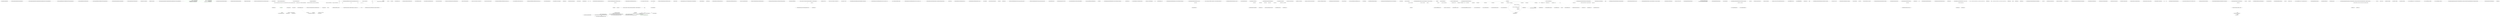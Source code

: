 digraph  {
n12 [label="Nancy.Cryptography.CryptographyConfiguration", span=""];
n0 [cluster="Nancy.Cryptography.CryptographyConfiguration.CryptographyConfiguration()", label="Entry Nancy.Cryptography.CryptographyConfiguration.CryptographyConfiguration()", span="10-10"];
n4 [cluster="Nancy.Cryptography.CryptographyConfiguration.CryptographyConfiguration(Nancy.Cryptography.IEncryptionProvider, Nancy.Cryptography.IHmacProvider)", label="Entry Nancy.Cryptography.CryptographyConfiguration.CryptographyConfiguration(Nancy.Cryptography.IEncryptionProvider, Nancy.Cryptography.IHmacProvider)", span="26-26"];
n5 [cluster="Nancy.Cryptography.RijndaelEncryptionProvider.RijndaelEncryptionProvider(Nancy.Cryptography.IKeyGenerator)", label="Entry Nancy.Cryptography.RijndaelEncryptionProvider.RijndaelEncryptionProvider(Nancy.Cryptography.IKeyGenerator)", span="19-19"];
n6 [cluster="Nancy.Cryptography.RandomKeyGenerator.RandomKeyGenerator()", label="Entry Nancy.Cryptography.RandomKeyGenerator.RandomKeyGenerator()", span="7-7"];
n7 [cluster="Nancy.Cryptography.DefaultHmacProvider.DefaultHmacProvider(Nancy.Cryptography.IKeyGenerator)", label="Entry Nancy.Cryptography.DefaultHmacProvider.DefaultHmacProvider(Nancy.Cryptography.IKeyGenerator)", span="29-29"];
n3 [cluster="Nancy.Cryptography.CryptographyConfiguration.CryptographyConfiguration()", label="Exit Nancy.Cryptography.CryptographyConfiguration.CryptographyConfiguration()", span="10-10"];
n8 [cluster="Nancy.Cryptography.NoEncryptionProvider.NoEncryptionProvider()", label="Entry Nancy.Cryptography.NoEncryptionProvider.NoEncryptionProvider()", span="9-9"];
n9 [cluster="Nancy.Cryptography.CryptographyConfiguration.CryptographyConfiguration(Nancy.Cryptography.IEncryptionProvider, Nancy.Cryptography.IHmacProvider)", label="this.EncryptionProvider = encryptionProvider", span="28-28"];
n10 [cluster="Nancy.Cryptography.CryptographyConfiguration.CryptographyConfiguration(Nancy.Cryptography.IEncryptionProvider, Nancy.Cryptography.IHmacProvider)", label="this.HmacProvider = hmacProvider", span="29-29"];
n11 [cluster="Nancy.Cryptography.CryptographyConfiguration.CryptographyConfiguration(Nancy.Cryptography.IEncryptionProvider, Nancy.Cryptography.IHmacProvider)", label="Exit Nancy.Cryptography.CryptographyConfiguration.CryptographyConfiguration(Nancy.Cryptography.IEncryptionProvider, Nancy.Cryptography.IHmacProvider)", span="26-26"];
d1 [cluster="Nancy.Cryptography.CryptographyConfiguration.CryptographyConfiguration()", color=green, community=0, label="Default = new CryptographyConfiguration(\r\n                    new RijndaelEncryptionProvider(new RandomKeyGenerator()),\r\n                    new DefaultHmacProvider(new RandomKeyGenerator()))", prediction=0, span="12-14"];
d2 [cluster="Nancy.Cryptography.CryptographyConfiguration.CryptographyConfiguration()", color=green, community=0, label="NoEncryption = new CryptographyConfiguration(\r\n                    new NoEncryptionProvider(),\r\n                    new DefaultHmacProvider(new RandomKeyGenerator()))", prediction=1, span="16-18"];
m0_0 [cluster="Nancy.Diagnostics.DiagnosticsConfiguration.DiagnosticsConfiguration()", file="DiagnosticsConfiguration.cs", label="Entry Nancy.Diagnostics.DiagnosticsConfiguration.DiagnosticsConfiguration()", span="28-28"];
m0_2 [cluster="Nancy.Diagnostics.DiagnosticsConfiguration.DiagnosticsConfiguration()", file="DiagnosticsConfiguration.cs", label="Exit Nancy.Diagnostics.DiagnosticsConfiguration.DiagnosticsConfiguration()", span="28-28"];
m0_3 [file="DiagnosticsConfiguration.cs", label="Nancy.Diagnostics.DiagnosticsConfiguration", span=""];
m1_17 [cluster="Nancy.Tests.Unit.JsonFormatterExtensionsFixtures.Should_return_a_valid_model_in_json_format()", file="EmbeddedFileResponse.cs", label="Entry Nancy.Tests.Unit.JsonFormatterExtensionsFixtures.Should_return_a_valid_model_in_json_format()", span="36-36"];
m1_26 [cluster="Unk.FirstOrDefault", file="EmbeddedFileResponse.cs", label="Entry Unk.FirstOrDefault", span=""];
m1_27 [cluster="Unk.Concat", color=green, community=0, file="EmbeddedFileResponse.cs", label="Entry Unk.Concat", prediction=2, span=""];
m1_28 [cluster="object.GetType()", file="EmbeddedFileResponse.cs", label="Entry object.GetType()", span="0-0"];
m1_29 [cluster="Unk.GetManifestResourceStream", file="EmbeddedFileResponse.cs", label="Entry Unk.GetManifestResourceStream", span=""];
m1_30 [cluster="lambda expression", file="EmbeddedFileResponse.cs", label="Entry lambda expression", span="42-42"];
m1_31 [cluster="lambda expression", file="EmbeddedFileResponse.cs", label="GetFileNameFromResourceName(resourcePath, x).Equals(name, StringComparison.OrdinalIgnoreCase)", span="42-42"];
m1_10 [cluster="lambda expression", file="EmbeddedFileResponse.cs", label="Entry lambda expression", span="22-35"];
m1_11 [cluster="lambda expression", file="EmbeddedFileResponse.cs", label="var content = \r\n                    GetResourceContent(assembly, resourcePath, name)", span="24-25"];
m1_12 [cluster="lambda expression", file="EmbeddedFileResponse.cs", label="content != null", span="27-27"];
m1_14 [cluster="lambda expression", file="EmbeddedFileResponse.cs", label="stream.Write(ErrorText, 0, ErrorText.Length)", span="33-33"];
m1_15 [cluster="lambda expression", file="EmbeddedFileResponse.cs", label="Exit lambda expression", span="22-35"];
m1_16 [cluster="Nancy.Diagnostics.EmbeddedFileResponse.GetResourceContent(System.Reflection.Assembly, string, string)", file="EmbeddedFileResponse.cs", label="Entry Nancy.Diagnostics.EmbeddedFileResponse.GetResourceContent(System.Reflection.Assembly, string, string)", span="38-38"];
m1_25 [cluster="Unk.Select", file="EmbeddedFileResponse.cs", label="Entry Unk.Select", span=""];
m1_41 [cluster="string.Replace(string, string)", file="EmbeddedFileResponse.cs", label="Entry string.Replace(string, string)", span="0-0"];
m1_13 [cluster="lambda expression", file="EmbeddedFileResponse.cs", label="content.CopyTo(stream)", span="29-29"];
m1_4 [cluster="Nancy.Tests.Unit.JsonFormatterExtensionsFixtures.JsonFormatterExtensionsFixtures()", file="EmbeddedFileResponse.cs", label="this.response = this.formatter.AsJson(model)", span="20-20"];
m1_5 [cluster="Nancy.Tests.Unit.JsonFormatterExtensionsFixtures.JsonFormatterExtensionsFixtures()", file="EmbeddedFileResponse.cs", label="Exit Nancy.Tests.Unit.JsonFormatterExtensionsFixtures.JsonFormatterExtensionsFixtures()", span="15-15"];
m1_7 [cluster="Nancy.Tests.Fakes.Person.Person()", file="EmbeddedFileResponse.cs", label="Entry Nancy.Tests.Fakes.Person.Person()", span="2-2"];
m1_6 [cluster="Unk.>", file="EmbeddedFileResponse.cs", label="Entry Unk.>", span=""];
m1_8 [cluster="Nancy.Responses.DefaultJsonSerializer.DefaultJsonSerializer()", file="EmbeddedFileResponse.cs", label="Entry Nancy.Responses.DefaultJsonSerializer.DefaultJsonSerializer()", span="8-8"];
m1_38 [cluster="Unk.GetFileNameFromResourceName", file="EmbeddedFileResponse.cs", label="Entry Unk.GetFileNameFromResourceName", span=""];
m1_18 [cluster="Nancy.Tests.Unit.JsonFormatterExtensionsFixtures.Should_return_a_valid_model_in_json_format()", file="EmbeddedFileResponse.cs", label="var stream = new MemoryStream()", span="38-38"];
m1_23 [cluster="System.Reflection.Assembly.GetManifestResourceNames()", file="EmbeddedFileResponse.cs", label="Entry System.Reflection.Assembly.GetManifestResourceNames()", span="0-0"];
m1_24 [cluster="System.IO.MemoryStream.ToArray()", file="EmbeddedFileResponse.cs", label="Entry System.IO.MemoryStream.ToArray()", span="0-0"];
m1_0 [cluster="Nancy.Tests.Unit.JsonFormatterExtensionsFixtures.JsonFormatterExtensionsFixtures()", file="EmbeddedFileResponse.cs", label="Entry Nancy.Tests.Unit.JsonFormatterExtensionsFixtures.JsonFormatterExtensionsFixtures()", span="15-15"];
m1_1 [cluster="Nancy.Tests.Unit.JsonFormatterExtensionsFixtures.JsonFormatterExtensionsFixtures()", file="EmbeddedFileResponse.cs", label="this.formatter = A.Fake<IResponseFormatter>()", span="17-17"];
m1_2 [cluster="Nancy.Tests.Unit.JsonFormatterExtensionsFixtures.JsonFormatterExtensionsFixtures()", file="EmbeddedFileResponse.cs", label="this.model = new Person { FirstName = ''Andy'', LastName = ''Pike'' }", span="18-18"];
m1_19 [cluster="Nancy.Tests.Unit.JsonFormatterExtensionsFixtures.Should_return_a_valid_model_in_json_format()", file="EmbeddedFileResponse.cs", label="response.Contents(stream)", span="40-40"];
m1_20 [cluster="Nancy.Tests.Unit.JsonFormatterExtensionsFixtures.Should_return_a_valid_model_in_json_format()", file="EmbeddedFileResponse.cs", label="Encoding.UTF8.GetString(stream.ToArray()).ShouldEqual(''{\''FirstName\'':\''Andy\'',\''LastName\'':\''Pike\''}'')", span="42-42"];
m1_22 [cluster="System.IO.MemoryStream.MemoryStream()", file="EmbeddedFileResponse.cs", label="Entry System.IO.MemoryStream.MemoryStream()", span="0-0"];
m1_33 [cluster="Nancy.Diagnostics.EmbeddedFileResponse.GetFileNameFromResourceName(string, string)", file="EmbeddedFileResponse.cs", label="Entry Nancy.Diagnostics.EmbeddedFileResponse.GetFileNameFromResourceName(string, string)", span="52-52"];
m1_39 [cluster="Nancy.Diagnostics.EmbeddedFileResponse.GetFileNameFromResourceName(string, string)", file="EmbeddedFileResponse.cs", label="return resourceName.Replace(resourcePath, string.Empty).Substring(1);", span="54-54"];
m1_40 [cluster="Nancy.Diagnostics.EmbeddedFileResponse.GetFileNameFromResourceName(string, string)", file="EmbeddedFileResponse.cs", label="Exit Nancy.Diagnostics.EmbeddedFileResponse.GetFileNameFromResourceName(string, string)", span="52-52"];
m1_3 [cluster="System.Text.Encoding.GetBytes(string)", file="EmbeddedFileResponse.cs", label="Entry System.Text.Encoding.GetBytes(string)", span="0-0"];
m1_34 [cluster="string.Equals(string, System.StringComparison)", file="EmbeddedFileResponse.cs", label="Entry string.Equals(string, System.StringComparison)", span="0-0"];
m1_35 [cluster="lambda expression", file="EmbeddedFileResponse.cs", label="Entry lambda expression", span="43-43"];
m1_36 [cluster="lambda expression", file="EmbeddedFileResponse.cs", label="GetFileNameFromResourceName(resourcePath, x)", span="43-43"];
m1_32 [cluster="lambda expression", file="EmbeddedFileResponse.cs", label="Nancy.Tests.Unit.JsonFormatterExtensionsFixtures", span=""];
m1_37 [cluster="lambda expression", file="EmbeddedFileResponse.cs", label="Exit lambda expression", span="43-43"];
m1_9 [cluster="Nancy.MimeTypes.GetMimeType(string)", file="EmbeddedFileResponse.cs", label="Entry Nancy.MimeTypes.GetMimeType(string)", span="584-584"];
m1_42 [cluster="string.Substring(int)", file="EmbeddedFileResponse.cs", label="Entry string.Substring(int)", span="0-0"];
m1_43 [file="EmbeddedFileResponse.cs", label="Nancy.Diagnostics.EmbeddedFileResponse", span=""];
m1_44 [file="EmbeddedFileResponse.cs", label="System.Reflection.Assembly", span=""];
m1_45 [file="EmbeddedFileResponse.cs", label=string, span=""];
m1_46 [file="EmbeddedFileResponse.cs", label=string, span=""];
m1_47 [file="EmbeddedFileResponse.cs", label=string, span=""];
m1_48 [file="EmbeddedFileResponse.cs", label=string, span=""];
m2_11 [cluster="Nancy.FormatterExtensions.AsImage(Nancy.IResponseFormatter, string)", file="FormatterExtensions.cs", label="Entry Nancy.FormatterExtensions.AsImage(Nancy.IResponseFormatter, string)", span="30-30"];
m2_12 [cluster="Nancy.FormatterExtensions.AsImage(Nancy.IResponseFormatter, string)", file="FormatterExtensions.cs", label="return AsFile(formatter, applicationRelativeFilePath);", span="32-32"];
m2_13 [cluster="Nancy.FormatterExtensions.AsImage(Nancy.IResponseFormatter, string)", file="FormatterExtensions.cs", label="Exit Nancy.FormatterExtensions.AsImage(Nancy.IResponseFormatter, string)", span="30-30"];
m2_24 [cluster="Nancy.Tests.Unit.XmlFormatterExtensionsFixtures.Should_return_a_valid_model_in_xml_format()", file="FormatterExtensions.cs", label="root.SelectSingleNode(''//Person/FirstName'').InnerText.ShouldEqual(''Andy'')", span="50-50"];
m2_42 [cluster="Nancy.Tests.Unit.XmlFormatterExtensionsFixtures.GetXmlRoot(System.IO.Stream)", file="FormatterExtensions.cs", label="xml.Load(stream)", span="72-72"];
m2_43 [cluster="Nancy.Tests.Unit.XmlFormatterExtensionsFixtures.GetXmlRoot(System.IO.Stream)", file="FormatterExtensions.cs", label="return xml.DocumentElement;", span="74-74"];
m2_44 [cluster="Nancy.Tests.Unit.XmlFormatterExtensionsFixtures.GetXmlRoot(System.IO.Stream)", file="FormatterExtensions.cs", label="Exit Nancy.Tests.Unit.XmlFormatterExtensionsFixtures.GetXmlRoot(System.IO.Stream)", span="68-68"];
m2_18 [cluster="Nancy.FormatterExtensions.AsJson<TModel>(Nancy.IResponseFormatter, TModel, Nancy.HttpStatusCode)", file="FormatterExtensions.cs", label="var serializer = jsonSerializer ?? (jsonSerializer = formatter.Serializers.FirstOrDefault(s => s.CanSerialize(''application/json'')))", span="42-42"];
m2_20 [cluster="Nancy.FormatterExtensions.AsJson<TModel>(Nancy.IResponseFormatter, TModel, Nancy.HttpStatusCode)", file="FormatterExtensions.cs", label="r.StatusCode = statusCode", span="45-45"];
m2_19 [cluster="Nancy.FormatterExtensions.AsJson<TModel>(Nancy.IResponseFormatter, TModel, Nancy.HttpStatusCode)", file="FormatterExtensions.cs", label="var r = new JsonResponse<TModel>(model, serializer)", span="44-44"];
m2_21 [cluster="Nancy.FormatterExtensions.AsJson<TModel>(Nancy.IResponseFormatter, TModel, Nancy.HttpStatusCode)", file="FormatterExtensions.cs", label="return r;", span="47-47"];
m2_22 [cluster="Nancy.FormatterExtensions.AsJson<TModel>(Nancy.IResponseFormatter, TModel, Nancy.HttpStatusCode)", file="FormatterExtensions.cs", label="Exit Nancy.FormatterExtensions.AsJson<TModel>(Nancy.IResponseFormatter, TModel, Nancy.HttpStatusCode)", span="40-40"];
m2_23 [cluster="Unk.FirstOrDefault", file="FormatterExtensions.cs", label="Entry Unk.FirstOrDefault", span=""];
m2_25 [cluster="lambda expression", file="FormatterExtensions.cs", label="Entry lambda expression", span="42-42"];
m2_26 [cluster="lambda expression", file="FormatterExtensions.cs", label="s.CanSerialize(''application/json'')", span="42-42"];
m2_46 [cluster="lambda expression", file="FormatterExtensions.cs", label="Entry lambda expression", span="64-64"];
m2_14 [cluster="Nancy.FormatterExtensions.AsJs(Nancy.IResponseFormatter, string)", file="FormatterExtensions.cs", label="Entry Nancy.FormatterExtensions.AsJs(Nancy.IResponseFormatter, string)", span="35-35"];
m2_6 [cluster="Nancy.FormatterExtensions.AsFile(Nancy.IResponseFormatter, string)", file="FormatterExtensions.cs", label="Exit Nancy.FormatterExtensions.AsFile(Nancy.IResponseFormatter, string)", span="20-20"];
m2_4 [cluster="Nancy.Tests.Unit.XmlFormatterExtensionsFixtures.XmlFormatterExtensionsFixtures()", file="FormatterExtensions.cs", label="this.response = this.responseFormatter.AsXml(model)", span="24-24"];
m2_5 [cluster="Nancy.Tests.Unit.XmlFormatterExtensionsFixtures.XmlFormatterExtensionsFixtures()", file="FormatterExtensions.cs", label="Exit Nancy.Tests.Unit.XmlFormatterExtensionsFixtures.XmlFormatterExtensionsFixtures()", span="16-16"];
m2_32 [cluster="Nancy.Responses.RedirectResponse.RedirectResponse(string, Nancy.Responses.RedirectResponse.RedirectType)", file="FormatterExtensions.cs", label="Entry Nancy.Responses.RedirectResponse.RedirectResponse(string, Nancy.Responses.RedirectResponse.RedirectType)", span="14-14"];
m2_34 [cluster="Nancy.FormatterExtensions.AsXml<TModel>(Nancy.IResponseFormatter, TModel)", file="FormatterExtensions.cs", label="Entry Nancy.FormatterExtensions.AsXml<TModel>(Nancy.IResponseFormatter, TModel)", span="55-55"];
m2_33 [cluster="Nancy.NancyContext.ToFullPath(string)", file="FormatterExtensions.cs", label="Entry Nancy.NancyContext.ToFullPath(string)", span="25-25"];
m2_35 [cluster="Nancy.FormatterExtensions.AsXml<TModel>(Nancy.IResponseFormatter, TModel)", file="FormatterExtensions.cs", label="var serializer = xmlSerializer ?? (xmlSerializer = formatter.Serializers.FirstOrDefault(s => s.CanSerialize(''application/xml'')))", span="57-57"];
m2_36 [cluster="Nancy.FormatterExtensions.AsXml<TModel>(Nancy.IResponseFormatter, TModel)", file="FormatterExtensions.cs", label="return new XmlResponse<TModel>(model, ''application/xml'', serializer);", span="59-59"];
m2_37 [cluster="Nancy.FormatterExtensions.AsXml<TModel>(Nancy.IResponseFormatter, TModel)", file="FormatterExtensions.cs", label="Exit Nancy.FormatterExtensions.AsXml<TModel>(Nancy.IResponseFormatter, TModel)", span="55-55"];
m2_38 [cluster="XmlResponse<TModel>.cstr", file="FormatterExtensions.cs", label="Entry XmlResponse<TModel>.cstr", span=""];
m2_3 [cluster="Nancy.Tests.Unit.XmlFormatterExtensionsFixtures.XmlFormatterExtensionsFixtures()", file="FormatterExtensions.cs", label="this.model = new Person { FirstName = ''Andy'', LastName = ''Pike'' }", span="23-23"];
m2_39 [cluster="lambda expression", file="FormatterExtensions.cs", label="Entry lambda expression", span="57-57"];
m2_28 [cluster="System.Action<T>.Invoke(T)", file="FormatterExtensions.cs", label="Entry System.Action<T>.Invoke(T)", span="0-0"];
m2_7 [cluster="Nancy.DefaultResponseFormatter.DefaultResponseFormatter(Nancy.IRootPathProvider, Nancy.NancyContext)", file="FormatterExtensions.cs", label="Entry Nancy.DefaultResponseFormatter.DefaultResponseFormatter(Nancy.IRootPathProvider, Nancy.NancyContext)", span="17-17"];
m2_49 [cluster="Nancy.FormatterExtensions.FromStream(Nancy.IResponseFormatter, System.Func<System.IO.Stream>, string)", file="FormatterExtensions.cs", label="Entry Nancy.FormatterExtensions.FromStream(Nancy.IResponseFormatter, System.Func<System.IO.Stream>, string)", span="67-67"];
m2_50 [cluster="Nancy.FormatterExtensions.FromStream(Nancy.IResponseFormatter, System.Func<System.IO.Stream>, string)", file="FormatterExtensions.cs", label="return new StreamResponse(streamDelegate, contentType);", span="69-69"];
m2_51 [cluster="Nancy.FormatterExtensions.FromStream(Nancy.IResponseFormatter, System.Func<System.IO.Stream>, string)", file="FormatterExtensions.cs", label="Exit Nancy.FormatterExtensions.FromStream(Nancy.IResponseFormatter, System.Func<System.IO.Stream>, string)", span="67-67"];
m2_31 [cluster="Nancy.FormatterExtensions.AsRedirect(Nancy.IResponseFormatter, string, Nancy.Responses.RedirectResponse.RedirectType)", file="FormatterExtensions.cs", label="Exit Nancy.FormatterExtensions.AsRedirect(Nancy.IResponseFormatter, string, Nancy.Responses.RedirectResponse.RedirectType)", span="50-50"];
m2_45 [cluster="XmlDocument.cstr", file="FormatterExtensions.cs", label="Entry XmlDocument.cstr", span=""];
m2_8 [cluster="Nancy.FormatterExtensions.AsCss(Nancy.IResponseFormatter, string)", file="FormatterExtensions.cs", label="Entry Nancy.FormatterExtensions.AsCss(Nancy.IResponseFormatter, string)", span="25-25"];
m2_0 [cluster="Nancy.FormatterExtensions.AsFile(Nancy.IResponseFormatter, string, string)", file="FormatterExtensions.cs", label="Entry Nancy.FormatterExtensions.AsFile(Nancy.IResponseFormatter, string, string)", span="15-15"];
m2_1 [cluster="Nancy.FormatterExtensions.AsFile(Nancy.IResponseFormatter, string, string)", file="FormatterExtensions.cs", label="return new GenericFileResponse(applicationRelativeFilePath, contentType);", span="17-17"];
m2_2 [cluster="Nancy.FormatterExtensions.AsFile(Nancy.IResponseFormatter, string, string)", file="FormatterExtensions.cs", label="Exit Nancy.FormatterExtensions.AsFile(Nancy.IResponseFormatter, string, string)", span="15-15"];
m2_29 [cluster="Nancy.Tests.Unit.XmlFormatterExtensionsFixtures.GetXmlRoot(System.IO.Stream)", file="FormatterExtensions.cs", label="Entry Nancy.Tests.Unit.XmlFormatterExtensionsFixtures.GetXmlRoot(System.IO.Stream)", span="68-68"];
m2_30 [cluster="Unk.ShouldEqual", file="FormatterExtensions.cs", label="Entry Unk.ShouldEqual", span=""];
m2_27 [cluster="System.IO.MemoryStream.MemoryStream()", file="FormatterExtensions.cs", label="Entry System.IO.MemoryStream.MemoryStream()", span="0-0"];
m2_40 [cluster="Nancy.Tests.Unit.XmlFormatterExtensionsFixtures.GetXmlRoot(System.IO.Stream)", file="FormatterExtensions.cs", label="stream.Position = 0", span="70-70"];
m2_41 [cluster="Nancy.Tests.Unit.XmlFormatterExtensionsFixtures.GetXmlRoot(System.IO.Stream)", file="FormatterExtensions.cs", label="var xml = new XmlDocument()", span="71-71"];
m2_47 [cluster="lambda expression", file="FormatterExtensions.cs", label="Nancy.Tests.Unit.XmlFormatterExtensionsFixtures", span=""];
m2_48 [cluster="lambda expression", file="FormatterExtensions.cs", label="Exit lambda expression", span="64-64"];
m2_15 [cluster="Nancy.Tests.Unit.XmlFormatterExtensionsFixtures.Should_return_a_response_with_status_code_200_OK()", file="FormatterExtensions.cs", label="Entry Nancy.Tests.Unit.XmlFormatterExtensionsFixtures.Should_return_a_response_with_status_code_200_OK()", span="34-34"];
m2_16 [cluster="Nancy.Tests.Unit.XmlFormatterExtensionsFixtures.Should_return_a_response_with_status_code_200_OK()", color=green, community=0, file="FormatterExtensions.cs", label="response.StatusCode.ShouldEqual(HttpStatusCode.OK)", prediction=3, span="36-36"];
m2_17 [cluster="Nancy.Tests.Unit.XmlFormatterExtensionsFixtures.Should_return_a_response_with_status_code_200_OK()", file="FormatterExtensions.cs", label="Exit Nancy.Tests.Unit.XmlFormatterExtensionsFixtures.Should_return_a_response_with_status_code_200_OK()", span="34-34"];
m2_9 [cluster="Nancy.Tests.Fakes.Person.Person()", file="FormatterExtensions.cs", label="Entry Nancy.Tests.Fakes.Person.Person()", span="2-2"];
m2_10 [cluster="Nancy.IResponseFormatter.AsXml<TModel>(TModel)", file="FormatterExtensions.cs", label="Entry Nancy.IResponseFormatter.AsXml<TModel>(TModel)", span="44-44"];
m2_52 [file="FormatterExtensions.cs", label="System.IO.Stream", span=""];
m3_83 [cluster="System.Threading.ThreadPool.QueueUserWorkItem(System.Threading.WaitCallback)", file="NancyEngine.cs", label="Entry System.Threading.ThreadPool.QueueUserWorkItem(System.Threading.WaitCallback)", span="0-0"];
m3_13 [cluster="System.ArgumentNullException.ArgumentNullException(string)", file="NancyEngine.cs", label="Entry System.ArgumentNullException.ArgumentNullException(string)", span="0-0"];
m3_96 [cluster="Unk.Handle", file="NancyEngine.cs", label="Entry Unk.Handle", span=""];
m3_147 [cluster="Nancy.NancyEngine.ExecuteRoutePreReq(Nancy.NancyContext, System.Func<Nancy.NancyContext, Nancy.Response>)", file="NancyEngine.cs", label="Entry Nancy.NancyEngine.ExecuteRoutePreReq(Nancy.NancyContext, System.Func<Nancy.NancyContext, Nancy.Response>)", span="271-271"];
m3_151 [cluster="Nancy.NancyEngine.ExecuteRoutePreReq(Nancy.NancyContext, System.Func<Nancy.NancyContext, Nancy.Response>)", file="NancyEngine.cs", label="resolveResultPreReq == null", span="273-273"];
m3_153 [cluster="Nancy.NancyEngine.ExecuteRoutePreReq(Nancy.NancyContext, System.Func<Nancy.NancyContext, Nancy.Response>)", file="NancyEngine.cs", label="var resolveResultPreReqResponse = resolveResultPreReq.Invoke(context)", span="278-278"];
m3_155 [cluster="Nancy.NancyEngine.ExecuteRoutePreReq(Nancy.NancyContext, System.Func<Nancy.NancyContext, Nancy.Response>)", file="NancyEngine.cs", label="context.Response = resolveResultPreReqResponse", span="282-282"];
m3_152 [cluster="Nancy.NancyEngine.ExecuteRoutePreReq(Nancy.NancyContext, System.Func<Nancy.NancyContext, Nancy.Response>)", file="NancyEngine.cs", label="return;", span="275-275"];
m3_154 [cluster="Nancy.NancyEngine.ExecuteRoutePreReq(Nancy.NancyContext, System.Func<Nancy.NancyContext, Nancy.Response>)", file="NancyEngine.cs", label="resolveResultPreReqResponse != null", span="280-280"];
m3_156 [cluster="Nancy.NancyEngine.ExecuteRoutePreReq(Nancy.NancyContext, System.Func<Nancy.NancyContext, Nancy.Response>)", file="NancyEngine.cs", label="Exit Nancy.NancyEngine.ExecuteRoutePreReq(Nancy.NancyContext, System.Func<Nancy.NancyContext, Nancy.Response>)", span="271-271"];
m3_49 [cluster="Nancy.NancyEngine.UpdateTraceCookie(Nancy.NancyContext, System.Guid)", file="NancyEngine.cs", label="Entry Nancy.NancyEngine.UpdateTraceCookie(Nancy.NancyContext, System.Guid)", span="142-142"];
m3_73 [cluster="Nancy.NancyEngine.UpdateTraceCookie(Nancy.NancyContext, System.Guid)", file="NancyEngine.cs", label="var cookie = new NancyCookie(''__NCTRACE'', sessionGuid.ToString(), true) { Expires = DateTime.Now.AddMinutes(30) }", span="144-144"];
m3_74 [cluster="Nancy.NancyEngine.UpdateTraceCookie(Nancy.NancyContext, System.Guid)", file="NancyEngine.cs", label="ctx.Response.AddCookie(cookie)", span="145-145"];
m3_75 [cluster="Nancy.NancyEngine.UpdateTraceCookie(Nancy.NancyContext, System.Guid)", file="NancyEngine.cs", label="Exit Nancy.NancyEngine.UpdateTraceCookie(Nancy.NancyContext, System.Guid)", span="142-142"];
m3_78 [cluster="System.DateTime.AddMinutes(double)", file="NancyEngine.cs", label="Entry System.DateTime.AddMinutes(double)", span="0-0"];
m3_110 [cluster="Nancy.NancyEngine.ResolveAndInvokeRoute(Nancy.NancyContext)", file="NancyEngine.cs", label="Entry Nancy.NancyEngine.ResolveAndInvokeRoute(Nancy.NancyContext)", span="246-246"];
m3_134 [cluster="Nancy.NancyEngine.ResolveAndInvokeRoute(Nancy.NancyContext)", file="NancyEngine.cs", label="var resolveResult = this.resolver.Resolve(context)", span="248-248"];
m3_135 [cluster="Nancy.NancyEngine.ResolveAndInvokeRoute(Nancy.NancyContext)", file="NancyEngine.cs", label="context.Parameters = resolveResult.Item2", span="250-250"];
m3_138 [cluster="Nancy.NancyEngine.ResolveAndInvokeRoute(Nancy.NancyContext)", file="NancyEngine.cs", label="ExecuteRoutePreReq(context, resolveResultPreReq)", span="253-253"];
m3_139 [cluster="Nancy.NancyEngine.ResolveAndInvokeRoute(Nancy.NancyContext)", file="NancyEngine.cs", label="context.Response == null", span="255-255"];
m3_140 [cluster="Nancy.NancyEngine.ResolveAndInvokeRoute(Nancy.NancyContext)", file="NancyEngine.cs", label="context.Response = resolveResult.Item1.Invoke(resolveResult.Item2)", span="257-257"];
m3_141 [cluster="Nancy.NancyEngine.ResolveAndInvokeRoute(Nancy.NancyContext)", file="NancyEngine.cs", label="context.Request.Method.ToUpperInvariant() == ''HEAD''", span="260-260"];
m3_142 [cluster="Nancy.NancyEngine.ResolveAndInvokeRoute(Nancy.NancyContext)", file="NancyEngine.cs", label="context.Response = new HeadResponse(context.Response)", span="262-262"];
m3_144 [cluster="Nancy.NancyEngine.ResolveAndInvokeRoute(Nancy.NancyContext)", file="NancyEngine.cs", label="resolveResultPostReq.Invoke(context)", span="267-267"];
m3_136 [cluster="Nancy.NancyEngine.ResolveAndInvokeRoute(Nancy.NancyContext)", file="NancyEngine.cs", label="var resolveResultPreReq = resolveResult.Item3", span="251-251"];
m3_137 [cluster="Nancy.NancyEngine.ResolveAndInvokeRoute(Nancy.NancyContext)", file="NancyEngine.cs", label="var resolveResultPostReq = resolveResult.Item4", span="252-252"];
m3_143 [cluster="Nancy.NancyEngine.ResolveAndInvokeRoute(Nancy.NancyContext)", file="NancyEngine.cs", label="resolveResultPostReq != null", span="265-265"];
m3_145 [cluster="Nancy.NancyEngine.ResolveAndInvokeRoute(Nancy.NancyContext)", file="NancyEngine.cs", label="Exit Nancy.NancyEngine.ResolveAndInvokeRoute(Nancy.NancyContext)", span="246-246"];
m3_58 [cluster="string.StartsWith(string)", file="NancyEngine.cs", label="Entry string.StartsWith(string)", span="0-0"];
m3_12 [cluster="System.ArgumentNullException.ArgumentNullException(string, string)", file="NancyEngine.cs", label="Entry System.ArgumentNullException.ArgumentNullException(string, string)", span="0-0"];
m3_47 [cluster="Unk.ToDictionary", file="NancyEngine.cs", label="Entry Unk.ToDictionary", span=""];
m3_150 [cluster="Nancy.HeadResponse.HeadResponse(Nancy.Response)", file="NancyEngine.cs", label="Entry Nancy.HeadResponse.HeadResponse(Nancy.Response)", span="13-13"];
m3_48 [cluster="Nancy.Diagnostics.IRequestTracing.AddRequestDiagnosticToSession(System.Guid, Nancy.NancyContext)", file="NancyEngine.cs", label="Entry Nancy.Diagnostics.IRequestTracing.AddRequestDiagnosticToSession(System.Guid, Nancy.NancyContext)", span="9-9"];
m3_46 [cluster="object.GetType()", file="NancyEngine.cs", label="Entry object.GetType()", span="0-0"];
m3_27 [cluster="Nancy.NancyEngine.InvokeRequestLifeCycle(Nancy.NancyContext, Nancy.Bootstrapper.IPipelines)", file="NancyEngine.cs", label="Entry Nancy.NancyEngine.InvokeRequestLifeCycle(Nancy.NancyContext, Nancy.Bootstrapper.IPipelines)", span="185-185"];
m3_101 [cluster="Nancy.NancyEngine.InvokeRequestLifeCycle(Nancy.NancyContext, Nancy.Bootstrapper.IPipelines)", file="NancyEngine.cs", label="InvokePreRequestHook(context, pipelines.BeforeRequest)", span="189-189"];
m3_102 [cluster="Nancy.NancyEngine.InvokeRequestLifeCycle(Nancy.NancyContext, Nancy.Bootstrapper.IPipelines)", file="NancyEngine.cs", label="context.Response == null", span="191-191"];
m3_103 [cluster="Nancy.NancyEngine.InvokeRequestLifeCycle(Nancy.NancyContext, Nancy.Bootstrapper.IPipelines)", file="NancyEngine.cs", label="this.ResolveAndInvokeRoute(context)", span="193-193"];
m3_104 [cluster="Nancy.NancyEngine.InvokeRequestLifeCycle(Nancy.NancyContext, Nancy.Bootstrapper.IPipelines)", file="NancyEngine.cs", label="pipelines.AfterRequest != null", span="196-196"];
m3_105 [cluster="Nancy.NancyEngine.InvokeRequestLifeCycle(Nancy.NancyContext, Nancy.Bootstrapper.IPipelines)", file="NancyEngine.cs", label="pipelines.AfterRequest.Invoke(context)", span="198-198"];
m3_107 [cluster="Nancy.NancyEngine.InvokeRequestLifeCycle(Nancy.NancyContext, Nancy.Bootstrapper.IPipelines)", file="NancyEngine.cs", label="InvokeOnErrorHook(context, pipelines.OnError, ex)", span="203-203"];
m3_106 [cluster="Nancy.NancyEngine.InvokeRequestLifeCycle(Nancy.NancyContext, Nancy.Bootstrapper.IPipelines)", file="NancyEngine.cs", label=Exception, span="201-201"];
m3_108 [cluster="Nancy.NancyEngine.InvokeRequestLifeCycle(Nancy.NancyContext, Nancy.Bootstrapper.IPipelines)", file="NancyEngine.cs", label="Exit Nancy.NancyEngine.InvokeRequestLifeCycle(Nancy.NancyContext, Nancy.Bootstrapper.IPipelines)", span="185-185"];
m3_76 [cluster="Nancy.Cookies.NancyCookie.NancyCookie(string, string, bool)", file="NancyEngine.cs", label="Entry Nancy.Cookies.NancyCookie.NancyCookie(string, string, bool)", span="15-15"];
m3_80 [cluster="Nancy.NancyEngine.HandleRequest(Nancy.Request, System.Action<Nancy.NancyContext>, System.Action<System.Exception>)", file="NancyEngine.cs", label="Entry Nancy.NancyEngine.HandleRequest(Nancy.Request, System.Action<Nancy.NancyContext>, System.Action<System.Exception>)", span="154-154"];
m3_81 [cluster="Nancy.NancyEngine.HandleRequest(Nancy.Request, System.Action<Nancy.NancyContext>, System.Action<System.Exception>)", file="NancyEngine.cs", label="ThreadPool.QueueUserWorkItem(s =>\r\n                {\r\n                    try\r\n                    {\r\n                        onComplete.Invoke(this.HandleRequest(request));\r\n                    }\r\n                    catch (Exception e)\r\n                    {\r\n                        onError.Invoke(e);\r\n                    }\r\n                })", span="159-169"];
m3_82 [cluster="Nancy.NancyEngine.HandleRequest(Nancy.Request, System.Action<Nancy.NancyContext>, System.Action<System.Exception>)", file="NancyEngine.cs", label="Exit Nancy.NancyEngine.HandleRequest(Nancy.Request, System.Action<Nancy.NancyContext>, System.Action<System.Exception>)", span="154-154"];
m3_111 [cluster="Nancy.AfterPipeline.Invoke(Nancy.NancyContext)", file="NancyEngine.cs", label="Entry Nancy.AfterPipeline.Invoke(Nancy.NancyContext)", span="53-53"];
m3_26 [cluster="System.Func<T, TResult>.Invoke(T)", file="NancyEngine.cs", label="Entry System.Func<T, TResult>.Invoke(T)", span="0-0"];
m3_44 [cluster="Nancy.NancyEngine.EnableTracing(Nancy.NancyContext)", file="NancyEngine.cs", label="Entry Nancy.NancyEngine.EnableTracing(Nancy.NancyContext)", span="114-114"];
m3_56 [cluster="Nancy.NancyEngine.EnableTracing(Nancy.NancyContext)", file="NancyEngine.cs", label="return StaticConfiguration.EnableRequestTracing &&\r\n                   !ctx.Request.Path.StartsWith(DiagnosticsHook.ControlPanelPrefix);", span="116-117"];
m3_57 [cluster="Nancy.NancyEngine.EnableTracing(Nancy.NancyContext)", file="NancyEngine.cs", label="Exit Nancy.NancyEngine.EnableTracing(Nancy.NancyContext)", span="114-114"];
m3_149 [cluster="string.ToUpperInvariant()", file="NancyEngine.cs", label="Entry string.ToUpperInvariant()", span="0-0"];
m3_112 [cluster="Nancy.NancyEngine.InvokeOnErrorHook(Nancy.NancyContext, Nancy.ErrorPipeline, System.Exception)", file="NancyEngine.cs", label="Entry Nancy.NancyEngine.InvokeOnErrorHook(Nancy.NancyContext, Nancy.ErrorPipeline, System.Exception)", span="220-220"];
m3_119 [cluster="Nancy.NancyEngine.InvokeOnErrorHook(Nancy.NancyContext, Nancy.ErrorPipeline, System.Exception)", file="NancyEngine.cs", label="pipeline == null", span="224-224"];
m3_120 [cluster="Nancy.NancyEngine.InvokeOnErrorHook(Nancy.NancyContext, Nancy.ErrorPipeline, System.Exception)", file="NancyEngine.cs", label="throw new RequestExecutionException(ex);", span="226-226"];
m3_121 [cluster="Nancy.NancyEngine.InvokeOnErrorHook(Nancy.NancyContext, Nancy.ErrorPipeline, System.Exception)", file="NancyEngine.cs", label="var onErrorResponse = pipeline.Invoke(context, ex)", span="229-229"];
m3_123 [cluster="Nancy.NancyEngine.InvokeOnErrorHook(Nancy.NancyContext, Nancy.ErrorPipeline, System.Exception)", file="NancyEngine.cs", label="throw new RequestExecutionException(ex);", span="233-233"];
m3_124 [cluster="Nancy.NancyEngine.InvokeOnErrorHook(Nancy.NancyContext, Nancy.ErrorPipeline, System.Exception)", file="NancyEngine.cs", label="context.Response = onErrorResponse", span="236-236"];
m3_126 [cluster="Nancy.NancyEngine.InvokeOnErrorHook(Nancy.NancyContext, Nancy.ErrorPipeline, System.Exception)", file="NancyEngine.cs", label="context.Response = new Response { StatusCode = HttpStatusCode.InternalServerError }", span="240-240"];
m3_127 [cluster="Nancy.NancyEngine.InvokeOnErrorHook(Nancy.NancyContext, Nancy.ErrorPipeline, System.Exception)", file="NancyEngine.cs", label="context.Items[ERROR_KEY] = e.ToString()", span="241-241"];
m3_128 [cluster="Nancy.NancyEngine.InvokeOnErrorHook(Nancy.NancyContext, Nancy.ErrorPipeline, System.Exception)", file="NancyEngine.cs", label="context.Items[ERROR_EXCEPTION] = e", span="242-242"];
m3_122 [cluster="Nancy.NancyEngine.InvokeOnErrorHook(Nancy.NancyContext, Nancy.ErrorPipeline, System.Exception)", file="NancyEngine.cs", label="onErrorResponse == null", span="231-231"];
m3_125 [cluster="Nancy.NancyEngine.InvokeOnErrorHook(Nancy.NancyContext, Nancy.ErrorPipeline, System.Exception)", file="NancyEngine.cs", label=Exception, span="238-238"];
m3_129 [cluster="Nancy.NancyEngine.InvokeOnErrorHook(Nancy.NancyContext, Nancy.ErrorPipeline, System.Exception)", file="NancyEngine.cs", label="Exit Nancy.NancyEngine.InvokeOnErrorHook(Nancy.NancyContext, Nancy.ErrorPipeline, System.Exception)", span="220-220"];
m3_89 [cluster="System.Action<T>.Invoke(T)", file="NancyEngine.cs", label="Entry System.Action<T>.Invoke(T)", span="0-0"];
m3_131 [cluster="Nancy.ErrorPipeline.Invoke(Nancy.NancyContext, System.Exception)", file="NancyEngine.cs", label="Entry Nancy.ErrorPipeline.Invoke(Nancy.NancyContext, System.Exception)", span="67-67"];
m3_77 [cluster="System.Guid.ToString()", file="NancyEngine.cs", label="Entry System.Guid.ToString()", span="0-0"];
m3_95 [cluster="Unk.Where", file="NancyEngine.cs", label="Entry Unk.Where", span=""];
m3_71 [cluster="System.Guid.TryParse(string, out System.Guid)", file="NancyEngine.cs", label="Entry System.Guid.TryParse(string, out System.Guid)", span="0-0"];
m3_130 [cluster="Nancy.RequestExecutionException.RequestExecutionException(System.Exception)", file="NancyEngine.cs", label="Entry Nancy.RequestExecutionException.RequestExecutionException(System.Exception)", span="15-15"];
m3_70 [cluster="Nancy.Diagnostics.IRequestTracing.CreateSession()", file="NancyEngine.cs", label="Entry Nancy.Diagnostics.IRequestTracing.CreateSession()", span="7-7"];
m3_28 [cluster="Nancy.NancyEngine.CheckErrorHandler(Nancy.NancyContext)", file="NancyEngine.cs", label="Entry Nancy.NancyEngine.CheckErrorHandler(Nancy.NancyContext)", span="172-172"];
m3_90 [cluster="Nancy.NancyEngine.CheckErrorHandler(Nancy.NancyContext)", file="NancyEngine.cs", label="context.Response == null", span="174-174"];
m3_93 [cluster="Nancy.NancyEngine.CheckErrorHandler(Nancy.NancyContext)", file="NancyEngine.cs", label="errorHandler.Handle(context.Response.StatusCode, context)", span="181-181"];
m3_91 [cluster="Nancy.NancyEngine.CheckErrorHandler(Nancy.NancyContext)", file="NancyEngine.cs", label="return;", span="176-176"];
m3_94 [cluster="Nancy.NancyEngine.CheckErrorHandler(Nancy.NancyContext)", file="NancyEngine.cs", label="Exit Nancy.NancyEngine.CheckErrorHandler(Nancy.NancyContext)", span="172-172"];
m3_72 [cluster="Nancy.Diagnostics.IRequestTracing.IsValidSessionId(System.Guid)", file="NancyEngine.cs", label="Entry Nancy.Diagnostics.IRequestTracing.IsValidSessionId(System.Guid)", span="15-15"];
m3_97 [cluster="lambda expression", file="NancyEngine.cs", label="Entry lambda expression", span="179-179"];
m3_50 [cluster="lambda expression", file="NancyEngine.cs", label="Entry lambda expression", span="106-106"];
m3_53 [cluster="lambda expression", file="NancyEngine.cs", label="Entry lambda expression", span="106-106"];
m3_51 [cluster="lambda expression", file="NancyEngine.cs", label="kv.Key", span="106-106"];
m3_52 [cluster="lambda expression", file="NancyEngine.cs", label="Exit lambda expression", span="106-106"];
m3_54 [cluster="lambda expression", file="NancyEngine.cs", label="kv.Value", span="106-106"];
m3_55 [cluster="lambda expression", file="NancyEngine.cs", label="Exit lambda expression", span="106-106"];
m3_85 [cluster="lambda expression", file="NancyEngine.cs", label="onComplete.Invoke(this.HandleRequest(request))", span="163-163"];
m3_87 [cluster="lambda expression", file="NancyEngine.cs", label="onError.Invoke(e)", span="167-167"];
m3_84 [cluster="lambda expression", file="NancyEngine.cs", label="Entry lambda expression", span="159-169"];
m3_86 [cluster="lambda expression", file="NancyEngine.cs", label=Exception, span="165-165"];
m3_88 [cluster="lambda expression", file="NancyEngine.cs", label="Exit lambda expression", span="159-169"];
m3_99 [cluster="lambda expression", file="NancyEngine.cs", label="Exit lambda expression", span="179-179"];
m3_109 [cluster="Nancy.NancyEngine.InvokePreRequestHook(Nancy.NancyContext, Nancy.BeforePipeline)", file="NancyEngine.cs", label="Entry Nancy.NancyEngine.InvokePreRequestHook(Nancy.NancyContext, Nancy.BeforePipeline)", span="207-207"];
m3_113 [cluster="Nancy.NancyEngine.InvokePreRequestHook(Nancy.NancyContext, Nancy.BeforePipeline)", file="NancyEngine.cs", label="pipeline != null", span="209-209"];
m3_114 [cluster="Nancy.NancyEngine.InvokePreRequestHook(Nancy.NancyContext, Nancy.BeforePipeline)", file="NancyEngine.cs", label="var preRequestResponse = pipeline.Invoke(context)", span="211-211"];
m3_116 [cluster="Nancy.NancyEngine.InvokePreRequestHook(Nancy.NancyContext, Nancy.BeforePipeline)", file="NancyEngine.cs", label="context.Response = preRequestResponse", span="215-215"];
m3_115 [cluster="Nancy.NancyEngine.InvokePreRequestHook(Nancy.NancyContext, Nancy.BeforePipeline)", file="NancyEngine.cs", label="preRequestResponse != null", span="213-213"];
m3_117 [cluster="Nancy.NancyEngine.InvokePreRequestHook(Nancy.NancyContext, Nancy.BeforePipeline)", file="NancyEngine.cs", label="Exit Nancy.NancyEngine.InvokePreRequestHook(Nancy.NancyContext, Nancy.BeforePipeline)", span="207-207"];
m3_118 [cluster="Nancy.BeforePipeline.Invoke(Nancy.NancyContext)", file="NancyEngine.cs", label="Entry Nancy.BeforePipeline.Invoke(Nancy.NancyContext)", span="65-65"];
m3_148 [cluster="Nancy.Routing.Route.Invoke(Nancy.DynamicDictionary)", file="NancyEngine.cs", label="Entry Nancy.Routing.Route.Invoke(Nancy.DynamicDictionary)", span="54-54"];
m3_29 [cluster="Nancy.NancyEngine.SaveTraceInformation(Nancy.NancyContext)", file="NancyEngine.cs", label="Entry Nancy.NancyEngine.SaveTraceInformation(Nancy.NancyContext)", span="88-88"];
m3_30 [cluster="Nancy.NancyEngine.SaveTraceInformation(Nancy.NancyContext)", file="NancyEngine.cs", label="!this.EnableTracing(ctx)", span="90-90"];
m3_32 [cluster="Nancy.NancyEngine.SaveTraceInformation(Nancy.NancyContext)", file="NancyEngine.cs", label="ctx.Request == null || ctx.Response == null", span="95-95"];
m3_34 [cluster="Nancy.NancyEngine.SaveTraceInformation(Nancy.NancyContext)", file="NancyEngine.cs", label="var sessionGuid = this.GetDiagnosticsSessionGuid(ctx)", span="100-100"];
m3_35 [cluster="Nancy.NancyEngine.SaveTraceInformation(Nancy.NancyContext)", file="NancyEngine.cs", label="ctx.Trace.ResponseType = ctx.Response.GetType()", span="102-102"];
m3_36 [cluster="Nancy.NancyEngine.SaveTraceInformation(Nancy.NancyContext)", file="NancyEngine.cs", label="ctx.Trace.StatusCode = ctx.Response.StatusCode", span="103-103"];
m3_37 [cluster="Nancy.NancyEngine.SaveTraceInformation(Nancy.NancyContext)", file="NancyEngine.cs", label="ctx.Trace.RequestContentType = ctx.Request.Headers.ContentType", span="104-104"];
m3_38 [cluster="Nancy.NancyEngine.SaveTraceInformation(Nancy.NancyContext)", file="NancyEngine.cs", label="ctx.Trace.ResponseContentType = ctx.Response.ContentType", span="105-105"];
m3_39 [cluster="Nancy.NancyEngine.SaveTraceInformation(Nancy.NancyContext)", file="NancyEngine.cs", label="ctx.Trace.RequestHeaders = ctx.Request.Headers.ToDictionary(kv => kv.Key, kv => kv.Value)", span="106-106"];
m3_40 [cluster="Nancy.NancyEngine.SaveTraceInformation(Nancy.NancyContext)", file="NancyEngine.cs", label="ctx.Trace.ResponseHeaders = ctx.Response.Headers", span="107-107"];
m3_41 [cluster="Nancy.NancyEngine.SaveTraceInformation(Nancy.NancyContext)", file="NancyEngine.cs", label="this.requestTracing.AddRequestDiagnosticToSession(sessionGuid, ctx)", span="109-109"];
m3_42 [cluster="Nancy.NancyEngine.SaveTraceInformation(Nancy.NancyContext)", file="NancyEngine.cs", label="this.UpdateTraceCookie(ctx, sessionGuid)", span="111-111"];
m3_31 [cluster="Nancy.NancyEngine.SaveTraceInformation(Nancy.NancyContext)", file="NancyEngine.cs", label="return;", span="92-92"];
m3_33 [cluster="Nancy.NancyEngine.SaveTraceInformation(Nancy.NancyContext)", file="NancyEngine.cs", label="return;", span="97-97"];
m3_43 [cluster="Nancy.NancyEngine.SaveTraceInformation(Nancy.NancyContext)", file="NancyEngine.cs", label="Exit Nancy.NancyEngine.SaveTraceInformation(Nancy.NancyContext)", span="88-88"];
m3_69 [cluster="System.Collections.Generic.IDictionary<TKey, TValue>.TryGetValue(TKey, out TValue)", file="NancyEngine.cs", label="Entry System.Collections.Generic.IDictionary<TKey, TValue>.TryGetValue(TKey, out TValue)", span="0-0"];
m3_79 [cluster="Nancy.Response.AddCookie(Nancy.Cookies.INancyCookie)", file="NancyEngine.cs", label="Entry Nancy.Response.AddCookie(Nancy.Cookies.INancyCookie)", span="72-72"];
m3_100 [cluster="Nancy.ErrorHandling.IErrorHandler.HandlesStatusCode(Nancy.HttpStatusCode, Nancy.NancyContext)", file="NancyEngine.cs", label="Entry Nancy.ErrorHandling.IErrorHandler.HandlesStatusCode(Nancy.HttpStatusCode, Nancy.NancyContext)", span="13-13"];
m3_45 [cluster="Nancy.NancyEngine.GetDiagnosticsSessionGuid(Nancy.NancyContext)", file="NancyEngine.cs", label="Entry Nancy.NancyEngine.GetDiagnosticsSessionGuid(Nancy.NancyContext)", span="120-120"];
m3_59 [cluster="Nancy.NancyEngine.GetDiagnosticsSessionGuid(Nancy.NancyContext)", file="NancyEngine.cs", label="string sessionId", span="122-122"];
m3_60 [cluster="Nancy.NancyEngine.GetDiagnosticsSessionGuid(Nancy.NancyContext)", file="NancyEngine.cs", label="!ctx.Request.Cookies.TryGetValue(''__NCTRACE'', out sessionId)", span="123-123"];
m3_61 [cluster="Nancy.NancyEngine.GetDiagnosticsSessionGuid(Nancy.NancyContext)", file="NancyEngine.cs", label="return this.requestTracing.CreateSession();", span="125-125"];
m3_62 [cluster="Nancy.NancyEngine.GetDiagnosticsSessionGuid(Nancy.NancyContext)", file="NancyEngine.cs", label="Guid sessionGuid", span="128-128"];
m3_63 [cluster="Nancy.NancyEngine.GetDiagnosticsSessionGuid(Nancy.NancyContext)", file="NancyEngine.cs", label="!Guid.TryParse(sessionId, out sessionGuid)", span="129-129"];
m3_64 [cluster="Nancy.NancyEngine.GetDiagnosticsSessionGuid(Nancy.NancyContext)", file="NancyEngine.cs", label="return this.requestTracing.CreateSession();", span="131-131"];
m3_65 [cluster="Nancy.NancyEngine.GetDiagnosticsSessionGuid(Nancy.NancyContext)", file="NancyEngine.cs", label="!this.requestTracing.IsValidSessionId(sessionGuid)", span="134-134"];
m3_67 [cluster="Nancy.NancyEngine.GetDiagnosticsSessionGuid(Nancy.NancyContext)", file="NancyEngine.cs", label="return sessionGuid;", span="139-139"];
m3_66 [cluster="Nancy.NancyEngine.GetDiagnosticsSessionGuid(Nancy.NancyContext)", file="NancyEngine.cs", label="return this.requestTracing.CreateSession();", span="136-136"];
m3_68 [cluster="Nancy.NancyEngine.GetDiagnosticsSessionGuid(Nancy.NancyContext)", file="NancyEngine.cs", label="Exit Nancy.NancyEngine.GetDiagnosticsSessionGuid(Nancy.NancyContext)", span="120-120"];
m3_133 [cluster="System.Exception.ToString()", file="NancyEngine.cs", label="Entry System.Exception.ToString()", span="0-0"];
m3_14 [cluster="Nancy.NancyEngine.HandleRequest(Nancy.Request)", file="NancyEngine.cs", label="Entry Nancy.NancyEngine.HandleRequest(Nancy.Request)", span="66-66"];
m3_15 [cluster="Nancy.NancyEngine.HandleRequest(Nancy.Request)", file="NancyEngine.cs", label="request == null", span="68-68"];
m3_18 [cluster="Nancy.NancyEngine.HandleRequest(Nancy.Request)", file="NancyEngine.cs", label="context.Request = request", span="74-74"];
m3_16 [cluster="Nancy.NancyEngine.HandleRequest(Nancy.Request)", file="NancyEngine.cs", label="throw new ArgumentNullException(''request'', ''The request parameter cannot be null.'');", span="70-70"];
m3_17 [cluster="Nancy.NancyEngine.HandleRequest(Nancy.Request)", file="NancyEngine.cs", label="var context = this.contextFactory.Create()", span="73-73"];
m3_19 [cluster="Nancy.NancyEngine.HandleRequest(Nancy.Request)", file="NancyEngine.cs", label="var pipelines =\r\n                this.RequestPipelinesFactory.Invoke(context)", span="76-77"];
m3_20 [cluster="Nancy.NancyEngine.HandleRequest(Nancy.Request)", file="NancyEngine.cs", label="this.InvokeRequestLifeCycle(context, pipelines)", span="79-79"];
m3_21 [cluster="Nancy.NancyEngine.HandleRequest(Nancy.Request)", file="NancyEngine.cs", label="CheckErrorHandler(context)", span="81-81"];
m3_22 [cluster="Nancy.NancyEngine.HandleRequest(Nancy.Request)", file="NancyEngine.cs", label="this.SaveTraceInformation(context)", span="83-83"];
m3_23 [cluster="Nancy.NancyEngine.HandleRequest(Nancy.Request)", file="NancyEngine.cs", label="return context;", span="85-85"];
m3_24 [cluster="Nancy.NancyEngine.HandleRequest(Nancy.Request)", file="NancyEngine.cs", label="Exit Nancy.NancyEngine.HandleRequest(Nancy.Request)", span="66-66"];
m3_25 [cluster="Nancy.INancyContextFactory.Create()", file="NancyEngine.cs", label="Entry Nancy.INancyContextFactory.Create()", span="11-11"];
m3_132 [cluster="Nancy.Response.Response()", file="NancyEngine.cs", label="Entry Nancy.Response.Response()", span="20-20"];
m3_0 [cluster="Nancy.NancyEngine.NancyEngine(Nancy.Routing.IRouteResolver, Nancy.INancyContextFactory, System.Collections.Generic.IEnumerable<Nancy.ErrorHandling.IErrorHandler>, Nancy.Diagnostics.IRequestTracing)", file="NancyEngine.cs", label="Entry Nancy.NancyEngine.NancyEngine(Nancy.Routing.IRouteResolver, Nancy.INancyContextFactory, System.Collections.Generic.IEnumerable<Nancy.ErrorHandling.IErrorHandler>, Nancy.Diagnostics.IRequestTracing)", span="32-32"];
m3_1 [cluster="Nancy.NancyEngine.NancyEngine(Nancy.Routing.IRouteResolver, Nancy.INancyContextFactory, System.Collections.Generic.IEnumerable<Nancy.ErrorHandling.IErrorHandler>, Nancy.Diagnostics.IRequestTracing)", file="NancyEngine.cs", label="resolver == null", span="34-34"];
m3_3 [cluster="Nancy.NancyEngine.NancyEngine(Nancy.Routing.IRouteResolver, Nancy.INancyContextFactory, System.Collections.Generic.IEnumerable<Nancy.ErrorHandling.IErrorHandler>, Nancy.Diagnostics.IRequestTracing)", file="NancyEngine.cs", label="contextFactory == null", span="39-39"];
m3_5 [cluster="Nancy.NancyEngine.NancyEngine(Nancy.Routing.IRouteResolver, Nancy.INancyContextFactory, System.Collections.Generic.IEnumerable<Nancy.ErrorHandling.IErrorHandler>, Nancy.Diagnostics.IRequestTracing)", file="NancyEngine.cs", label="errorHandlers == null", span="44-44"];
m3_7 [cluster="Nancy.NancyEngine.NancyEngine(Nancy.Routing.IRouteResolver, Nancy.INancyContextFactory, System.Collections.Generic.IEnumerable<Nancy.ErrorHandling.IErrorHandler>, Nancy.Diagnostics.IRequestTracing)", file="NancyEngine.cs", label="this.resolver = resolver", span="49-49"];
m3_8 [cluster="Nancy.NancyEngine.NancyEngine(Nancy.Routing.IRouteResolver, Nancy.INancyContextFactory, System.Collections.Generic.IEnumerable<Nancy.ErrorHandling.IErrorHandler>, Nancy.Diagnostics.IRequestTracing)", file="NancyEngine.cs", label="this.contextFactory = contextFactory", span="50-50"];
m3_9 [cluster="Nancy.NancyEngine.NancyEngine(Nancy.Routing.IRouteResolver, Nancy.INancyContextFactory, System.Collections.Generic.IEnumerable<Nancy.ErrorHandling.IErrorHandler>, Nancy.Diagnostics.IRequestTracing)", file="NancyEngine.cs", label="this.errorHandlers = errorHandlers", span="51-51"];
m3_10 [cluster="Nancy.NancyEngine.NancyEngine(Nancy.Routing.IRouteResolver, Nancy.INancyContextFactory, System.Collections.Generic.IEnumerable<Nancy.ErrorHandling.IErrorHandler>, Nancy.Diagnostics.IRequestTracing)", file="NancyEngine.cs", label="this.requestTracing = requestTracing", span="52-52"];
m3_2 [cluster="Nancy.NancyEngine.NancyEngine(Nancy.Routing.IRouteResolver, Nancy.INancyContextFactory, System.Collections.Generic.IEnumerable<Nancy.ErrorHandling.IErrorHandler>, Nancy.Diagnostics.IRequestTracing)", file="NancyEngine.cs", label="throw new ArgumentNullException(''resolver'', ''The resolver parameter cannot be null.'');", span="36-36"];
m3_4 [cluster="Nancy.NancyEngine.NancyEngine(Nancy.Routing.IRouteResolver, Nancy.INancyContextFactory, System.Collections.Generic.IEnumerable<Nancy.ErrorHandling.IErrorHandler>, Nancy.Diagnostics.IRequestTracing)", file="NancyEngine.cs", label="throw new ArgumentNullException(''contextFactory'');", span="41-41"];
m3_6 [cluster="Nancy.NancyEngine.NancyEngine(Nancy.Routing.IRouteResolver, Nancy.INancyContextFactory, System.Collections.Generic.IEnumerable<Nancy.ErrorHandling.IErrorHandler>, Nancy.Diagnostics.IRequestTracing)", file="NancyEngine.cs", label="throw new ArgumentNullException(''errorHandlers'');", span="46-46"];
m3_11 [cluster="Nancy.NancyEngine.NancyEngine(Nancy.Routing.IRouteResolver, Nancy.INancyContextFactory, System.Collections.Generic.IEnumerable<Nancy.ErrorHandling.IErrorHandler>, Nancy.Diagnostics.IRequestTracing)", file="NancyEngine.cs", label="Exit Nancy.NancyEngine.NancyEngine(Nancy.Routing.IRouteResolver, Nancy.INancyContextFactory, System.Collections.Generic.IEnumerable<Nancy.ErrorHandling.IErrorHandler>, Nancy.Diagnostics.IRequestTracing)", span="32-32"];
m3_146 [cluster="Nancy.Routing.IRouteResolver.Resolve(Nancy.NancyContext)", file="NancyEngine.cs", label="Entry Nancy.Routing.IRouteResolver.Resolve(Nancy.NancyContext)", span="14-14"];
m3_157 [file="NancyEngine.cs", label="Nancy.NancyEngine", span=""];
m3_158 [file="NancyEngine.cs", label="Nancy.Request", span=""];
m3_159 [file="NancyEngine.cs", label="System.Action<Nancy.NancyContext>", span=""];
m3_160 [file="NancyEngine.cs", label="System.Action<System.Exception>", span=""];
m3_161 [file="NancyEngine.cs", label="Nancy.NancyContext", span=""];
m1_27 -> m1_29  [color=green, key=1, label=nullResponse, style=dashed];
m1_28 -> m1_30  [color=darkseagreen4, key=1, label=stream, style=dashed];
m1_10 -> m1_13  [color=darkseagreen4, key=1, label="System.IO.Stream", style=dashed];
m1_10 -> m1_14  [color=darkseagreen4, key=1, label="System.IO.Stream", style=dashed];
m1_16 -> m1_31  [color=darkseagreen4, key=1, label=string, style=dashed];
m1_16 -> m1_36  [color=darkseagreen4, key=1, label=string, style=dashed];
m1_16 -> m1_20  [color=darkseagreen4, key=1, label=string, style=dashed];
m1_4 -> m1_7  [color=darkseagreen4, key=1, label="System.Reflection.Assembly", style=dashed];
m1_7 -> m1_13  [color=darkseagreen4, key=1, label="System.IO.Stream", style=dashed];
m1_7 -> m1_14  [color=darkseagreen4, key=1, label="System.IO.Stream", style=dashed];
m1_18 -> m1_20  [color=darkseagreen4, key=1, label=stream, style=dashed];
m1_19 -> m1_30  [color=darkseagreen4, key=1, label="lambda expression", style=dashed];
m1_19 -> m1_35  [color=darkseagreen4, key=1, label="lambda expression", style=dashed];
m1_20 -> m1_20  [color=darkseagreen4, key=1, label=resourceName, style=dashed];
m1_32 -> m1_27  [color=green, key=1, label="Nancy.Tests.Unit.JsonFormatterExtensionsFixtures", style=dashed];
m1_32 -> m1_15  [color=darkseagreen4, key=1, label="Nancy.Tests.Unit.JsonFormatterExtensionsFixtures", style=dashed];
m1_32 -> m1_19  [color=darkseagreen4, key=1, label="Nancy.Tests.Unit.JsonFormatterExtensionsFixtures", style=dashed];
m1_43 -> m1_5  [color=darkseagreen4, key=1, label="Nancy.Diagnostics.EmbeddedFileResponse", style=dashed];
m1_43 -> m1_6  [color=darkseagreen4, key=1, label="Nancy.Diagnostics.EmbeddedFileResponse", style=dashed];
m1_43 -> m1_7  [color=darkseagreen4, key=1, label="Nancy.Diagnostics.EmbeddedFileResponse", style=dashed];
m1_43 -> m1_19  [color=darkseagreen4, key=1, label="Nancy.Diagnostics.EmbeddedFileResponse", style=dashed];
m1_43 -> m1_36  [color=darkseagreen4, key=1, label="Nancy.Diagnostics.EmbeddedFileResponse", style=dashed];
m1_47 -> m1_31  [color=darkseagreen4, key=1, label=string, style=dashed];
m1_47 -> m1_36  [color=darkseagreen4, key=1, label=string, style=dashed];
m1_48 -> m1_31  [color=darkseagreen4, key=1, label=string, style=dashed];
m2_42 -> m2_47  [color=darkseagreen4, key=1, label="System.IO.Stream", style=dashed];
m2_18 -> m2_25  [color=darkseagreen4, key=1, label="lambda expression", style=dashed];
m2_19 -> m2_21  [color=darkseagreen4, key=1, label=r, style=dashed];
m2_21 -> m2_23  [color=darkseagreen4, key=1, label=root, style=dashed];
m2_21 -> m2_24  [color=darkseagreen4, key=1, label=root, style=dashed];
m2_21 -> m2_25  [color=darkseagreen4, key=1, label=root, style=dashed];
m2_34 -> m2_36  [color=darkseagreen4, key=1, label=TModel, style=dashed];
m2_35 -> m2_37  [color=darkseagreen4, key=1, label=root, style=dashed];
m2_35 -> m2_39  [color=darkseagreen4, key=1, label="lambda expression", style=dashed];
m2_29 -> m2_42  [color=darkseagreen4, key=1, label="System.IO.Stream", style=dashed];
m2_41 -> m2_43  [color=darkseagreen4, key=1, label=xml, style=dashed];
m2_47 -> m2_16  [color=green, key=1, label="Nancy.Tests.Unit.XmlFormatterExtensionsFixtures", style=dashed];
m2_47 -> m2_1  [color=darkseagreen4, key=1, label="Nancy.Tests.Unit.XmlFormatterExtensionsFixtures", style=dashed];
m2_47 -> m2_2  [color=darkseagreen4, key=1, label="Nancy.Tests.Unit.XmlFormatterExtensionsFixtures", style=dashed];
m2_47 -> m2_12  [color=darkseagreen4, key=1, label="Nancy.Tests.Unit.XmlFormatterExtensionsFixtures", style=dashed];
m2_47 -> m2_34  [color=darkseagreen4, key=1, label="Nancy.Tests.Unit.XmlFormatterExtensionsFixtures", style=dashed];
m2_52 -> m2_47  [color=darkseagreen4, key=1, label="System.IO.Stream", style=dashed];
m3_49 -> m3_74  [color=darkseagreen4, key=1, label="Nancy.NancyContext", style=dashed];
m3_110 -> m3_138  [color=darkseagreen4, key=1, label="Nancy.NancyContext", style=dashed];
m3_110 -> m3_139  [color=darkseagreen4, key=1, label="Nancy.NancyContext", style=dashed];
m3_110 -> m3_141  [color=darkseagreen4, key=1, label="Nancy.NancyContext", style=dashed];
m3_110 -> m3_144  [color=darkseagreen4, key=1, label="Nancy.NancyContext", style=dashed];
m3_136 -> m3_138  [color=darkseagreen4, key=1, label=resolveResultPreReq, style=dashed];
m3_137 -> m3_143  [color=darkseagreen4, key=1, label=resolveResultPostReq, style=dashed];
m3_137 -> m3_144  [color=darkseagreen4, key=1, label=resolveResultPostReq, style=dashed];
m3_27 -> m3_102  [color=darkseagreen4, key=1, label="Nancy.NancyContext", style=dashed];
m3_27 -> m3_103  [color=darkseagreen4, key=1, label="Nancy.NancyContext", style=dashed];
m3_27 -> m3_104  [color=darkseagreen4, key=1, label="Nancy.Bootstrapper.IPipelines", style=dashed];
m3_27 -> m3_105  [color=darkseagreen4, key=1, label="Nancy.NancyContext", style=dashed];
m3_27 -> m3_107  [color=darkseagreen4, key=1, label="Nancy.NancyContext", style=dashed];
m3_80 -> m3_85  [color=darkseagreen4, key=1, label="Nancy.Request", style=dashed];
m3_80 -> m3_87  [color=darkseagreen4, key=1, label="System.Action<System.Exception>", style=dashed];
m3_81 -> m3_84  [color=darkseagreen4, key=1, label="lambda expression", style=dashed];
m3_112 -> m3_120  [color=darkseagreen4, key=1, label="System.Exception", style=dashed];
m3_112 -> m3_123  [color=darkseagreen4, key=1, label="System.Exception", style=dashed];
m3_28 -> m3_93  [color=darkseagreen4, key=1, label="Nancy.NancyContext", style=dashed];
m3_51 -> m3_51  [color=darkseagreen4, key=1, label="System.Collections.Generic.KeyValuePair<string, System.Collections.Generic.IEnumerable<string>>", style=dashed];
m3_54 -> m3_54  [color=darkseagreen4, key=1, label="System.Collections.Generic.KeyValuePair<string, System.Collections.Generic.IEnumerable<string>>", style=dashed];
m3_29 -> m3_32  [color=darkseagreen4, key=1, label="Nancy.NancyContext", style=dashed];
m3_29 -> m3_41  [color=darkseagreen4, key=1, label="Nancy.NancyContext", style=dashed];
m3_29 -> m3_42  [color=darkseagreen4, key=1, label="Nancy.NancyContext", style=dashed];
m3_34 -> m3_41  [color=darkseagreen4, key=1, label=sessionGuid, style=dashed];
m3_34 -> m3_42  [color=darkseagreen4, key=1, label=sessionGuid, style=dashed];
m3_39 -> m3_50  [color=darkseagreen4, key=1, label="lambda expression", style=dashed];
m3_39 -> m3_53  [color=darkseagreen4, key=1, label="lambda expression", style=dashed];
m3_45 -> m3_60  [color=darkseagreen4, key=1, label="Nancy.NancyContext", style=dashed];
m3_60 -> m3_63  [color=darkseagreen4, key=1, label=sessionId, style=dashed];
m3_63 -> m3_67  [color=darkseagreen4, key=1, label=sessionGuid, style=dashed];
m3_17 -> m3_19  [color=darkseagreen4, key=1, label=context, style=dashed];
m3_17 -> m3_20  [color=darkseagreen4, key=1, label=context, style=dashed];
m3_17 -> m3_21  [color=darkseagreen4, key=1, label=context, style=dashed];
m3_17 -> m3_22  [color=darkseagreen4, key=1, label=context, style=dashed];
m3_17 -> m3_23  [color=darkseagreen4, key=1, label=context, style=dashed];
m3_0 -> m3_3  [color=darkseagreen4, key=1, label="Nancy.INancyContextFactory", style=dashed];
m3_0 -> m3_5  [color=darkseagreen4, key=1, label="System.Collections.Generic.IEnumerable<Nancy.ErrorHandling.IErrorHandler>", style=dashed];
m3_157 -> m3_19  [color=darkseagreen4, key=1, label="Nancy.NancyEngine", style=dashed];
m3_157 -> m3_20  [color=darkseagreen4, key=1, label="Nancy.NancyEngine", style=dashed];
m3_157 -> m3_21  [color=darkseagreen4, key=1, label="Nancy.NancyEngine", style=dashed];
m3_157 -> m3_22  [color=darkseagreen4, key=1, label="Nancy.NancyEngine", style=dashed];
m3_157 -> m3_30  [color=darkseagreen4, key=1, label="Nancy.NancyEngine", style=dashed];
m3_157 -> m3_41  [color=darkseagreen4, key=1, label="Nancy.NancyEngine", style=dashed];
m3_157 -> m3_42  [color=darkseagreen4, key=1, label="Nancy.NancyEngine", style=dashed];
m3_157 -> m3_61  [color=darkseagreen4, key=1, label="Nancy.NancyEngine", style=dashed];
m3_157 -> m3_64  [color=darkseagreen4, key=1, label="Nancy.NancyEngine", style=dashed];
m3_157 -> m3_65  [color=darkseagreen4, key=1, label="Nancy.NancyEngine", style=dashed];
m3_157 -> m3_66  [color=darkseagreen4, key=1, label="Nancy.NancyEngine", style=dashed];
m3_157 -> m3_81  [color=darkseagreen4, key=1, label="Nancy.NancyEngine", style=dashed];
m3_157 -> m3_85  [color=darkseagreen4, key=1, label="Nancy.NancyEngine", style=dashed];
m3_157 -> m3_103  [color=darkseagreen4, key=1, label="Nancy.NancyEngine", style=dashed];
m3_158 -> m3_85  [color=darkseagreen4, key=1, label="Nancy.Request", style=dashed];
m3_159 -> m3_85  [color=darkseagreen4, key=1, label="System.Action<Nancy.NancyContext>", style=dashed];
m3_160 -> m3_87  [color=darkseagreen4, key=1, label="System.Action<System.Exception>", style=dashed];
}
